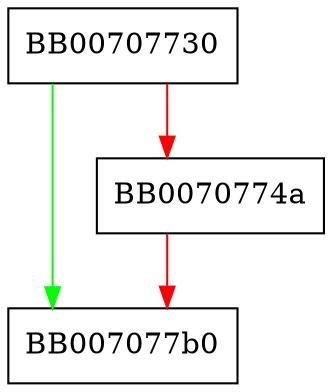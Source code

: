 digraph ssl3_cbc_remove_padding_and_mac {
  node [shape="box"];
  graph [splines=ortho];
  BB00707730 -> BB007077b0 [color="green"];
  BB00707730 -> BB0070774a [color="red"];
  BB0070774a -> BB007077b0 [color="red"];
}